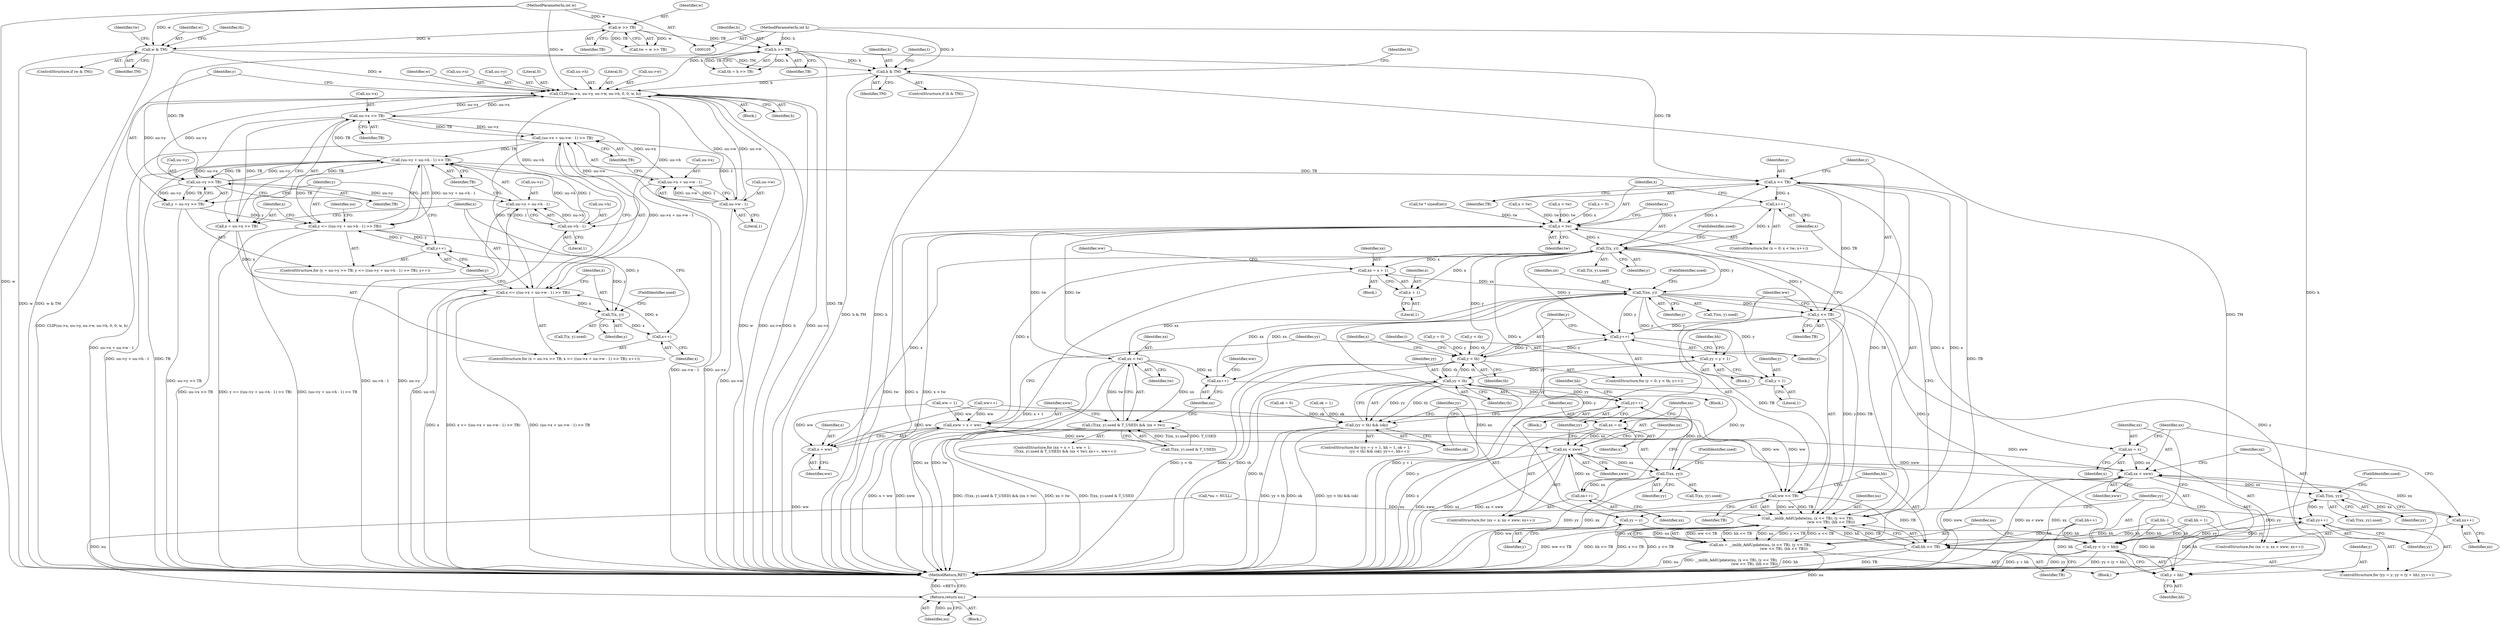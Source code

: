 digraph "0_enlightment_ce94edca1ccfbe314cb7cd9453433fad404ec7ef@pointer" {
"1000204" [label="(Call,CLIP(uu->x, uu->y, uu->w, uu->h, 0, 0, w, h))"];
"1000248" [label="(Call,uu->x >> TB)"];
"1000204" [label="(Call,CLIP(uu->x, uu->y, uu->w, uu->h, 0, 0, w, h))"];
"1000224" [label="(Call,uu->y >> TB)"];
"1000144" [label="(Call,h >> TB)"];
"1000108" [label="(MethodParameterIn,int h)"];
"1000133" [label="(Call,w >> TB)"];
"1000107" [label="(MethodParameterIn,int w)"];
"1000231" [label="(Call,(uu->y + uu->h - 1) >> TB)"];
"1000236" [label="(Call,uu->h - 1)"];
"1000255" [label="(Call,(uu->x + uu->w - 1) >> TB)"];
"1000260" [label="(Call,uu->w - 1)"];
"1000137" [label="(Call,w & TM)"];
"1000148" [label="(Call,h & TM)"];
"1000229" [label="(Call,y <= ((uu->y + uu->h - 1) >> TB))"];
"1000242" [label="(Call,y++)"];
"1000270" [label="(Call,T(x, y))"];
"1000266" [label="(Call,x++)"];
"1000253" [label="(Call,x <= ((uu->x + uu->w - 1) >> TB))"];
"1000246" [label="(Call,x = uu->x >> TB)"];
"1000256" [label="(Call,uu->x + uu->w - 1)"];
"1000621" [label="(Call,x << TB)"];
"1000489" [label="(Call,x++)"];
"1000486" [label="(Call,x < tw)"];
"1000495" [label="(Call,T(x, y))"];
"1000479" [label="(Call,y++)"];
"1000476" [label="(Call,y < th)"];
"1000553" [label="(Call,yy < th)"];
"1000552" [label="(Call,(yy < th) && (ok))"];
"1000558" [label="(Call,yy++)"];
"1000577" [label="(Call,T(xx, yy))"];
"1000570" [label="(Call,xx++)"];
"1000567" [label="(Call,xx < xww)"];
"1000605" [label="(Call,xx < xww)"];
"1000612" [label="(Call,T(xx, yy))"];
"1000598" [label="(Call,yy++)"];
"1000593" [label="(Call,yy < (y + hh))"];
"1000608" [label="(Call,xx++)"];
"1000509" [label="(Call,xx = x + 1)"];
"1000520" [label="(Call,T(xx, y))"];
"1000525" [label="(Call,xx < tw)"];
"1000517" [label="(Call,(T(xx, y).used & T_USED) && (xx < tw))"];
"1000529" [label="(Call,xx++)"];
"1000540" [label="(Call,yy = y + 1)"];
"1000542" [label="(Call,y + 1)"];
"1000590" [label="(Call,yy = y)"];
"1000595" [label="(Call,y + hh)"];
"1000624" [label="(Call,y << TB)"];
"1000619" [label="(Call,__imlib_AddUpdate(nu, (x << TB), (y << TB),\n                                         (ww << TB), (hh << TB)))"];
"1000617" [label="(Call,nu = __imlib_AddUpdate(nu, (x << TB), (y << TB),\n                                         (ww << TB), (hh << TB)))"];
"1000637" [label="(Return,return nu;)"];
"1000627" [label="(Call,ww << TB)"];
"1000630" [label="(Call,hh << TB)"];
"1000511" [label="(Call,x + 1)"];
"1000533" [label="(Call,xww = x + ww)"];
"1000535" [label="(Call,x + ww)"];
"1000564" [label="(Call,xx = x)"];
"1000602" [label="(Call,xx = x)"];
"1000232" [label="(Call,uu->y + uu->h - 1)"];
"1000222" [label="(Call,y = uu->y >> TB)"];
"1000241" [label="(Identifier,TB)"];
"1000243" [label="(Identifier,y)"];
"1000596" [label="(Identifier,y)"];
"1000254" [label="(Identifier,x)"];
"1000231" [label="(Call,(uu->y + uu->h - 1) >> TB)"];
"1000112" [label="(Call,*nu = NULL)"];
"1000541" [label="(Identifier,yy)"];
"1000498" [label="(FieldIdentifier,used)"];
"1000269" [label="(Call,T(x, y).used)"];
"1000229" [label="(Call,y <= ((uu->y + uu->h - 1) >> TB))"];
"1000603" [label="(Identifier,xx)"];
"1000568" [label="(Identifier,xx)"];
"1000482" [label="(ControlStructure,for (x = 0; x < tw; x++))"];
"1000494" [label="(Call,T(x, y).used)"];
"1000222" [label="(Call,y = uu->y >> TB)"];
"1000500" [label="(Block,)"];
"1000152" [label="(Identifier,th)"];
"1000554" [label="(Identifier,yy)"];
"1000256" [label="(Call,uu->x + uu->w - 1)"];
"1000629" [label="(Identifier,TB)"];
"1000266" [label="(Call,x++)"];
"1000147" [label="(ControlStructure,if (h & TM))"];
"1000108" [label="(MethodParameterIn,int h)"];
"1000249" [label="(Call,uu->x)"];
"1000495" [label="(Call,T(x, y))"];
"1000484" [label="(Identifier,x)"];
"1000225" [label="(Call,uu->y)"];
"1000489" [label="(Call,x++)"];
"1000133" [label="(Call,w >> TB)"];
"1000547" [label="(Identifier,hh)"];
"1000540" [label="(Call,yy = y + 1)"];
"1000544" [label="(Literal,1)"];
"1000602" [label="(Call,xx = x)"];
"1000543" [label="(Identifier,y)"];
"1000486" [label="(Call,x < tw)"];
"1000521" [label="(Identifier,xx)"];
"1000614" [label="(Identifier,yy)"];
"1000609" [label="(Identifier,xx)"];
"1000487" [label="(Identifier,x)"];
"1000507" [label="(ControlStructure,for (xx = x + 1, ww = 1;\n                       (T(xx, y).used & T_USED) && (xx < tw); xx++, ww++))"];
"1000278" [label="(Call,tw * sizeof(int))"];
"1000522" [label="(Identifier,y)"];
"1000199" [label="(Identifier,uu)"];
"1000246" [label="(Call,x = uu->x >> TB)"];
"1000605" [label="(Call,xx < xww)"];
"1000580" [label="(FieldIdentifier,used)"];
"1000518" [label="(Call,T(xx, y).used & T_USED)"];
"1000137" [label="(Call,w & TM)"];
"1000149" [label="(Identifier,h)"];
"1000618" [label="(Identifier,nu)"];
"1000567" [label="(Call,xx < xww)"];
"1000612" [label="(Call,T(xx, yy))"];
"1000134" [label="(Identifier,w)"];
"1000228" [label="(Identifier,TB)"];
"1000472" [label="(ControlStructure,for (y = 0; y < th; y++))"];
"1000628" [label="(Identifier,ww)"];
"1000478" [label="(Identifier,th)"];
"1000604" [label="(Identifier,x)"];
"1000583" [label="(Call,ok = 0)"];
"1000613" [label="(Identifier,xx)"];
"1000620" [label="(Identifier,nu)"];
"1000257" [label="(Call,uu->x)"];
"1000561" [label="(Identifier,hh)"];
"1000530" [label="(Identifier,xx)"];
"1000271" [label="(Identifier,x)"];
"1000146" [label="(Identifier,TB)"];
"1000219" [label="(Identifier,w)"];
"1000328" [label="(Call,x < tw)"];
"1000242" [label="(Call,y++)"];
"1000230" [label="(Identifier,y)"];
"1000589" [label="(ControlStructure,for (yy = y; yy < (y + hh); yy++))"];
"1000536" [label="(Identifier,x)"];
"1000245" [label="(ControlStructure,for (x = uu->x >> TB; x <= ((uu->x + uu->w - 1) >> TB); x++))"];
"1000144" [label="(Call,h >> TB)"];
"1000529" [label="(Call,xx++)"];
"1000626" [label="(Identifier,TB)"];
"1000508" [label="(Block,)"];
"1000560" [label="(Call,hh++)"];
"1000107" [label="(MethodParameterIn,int w)"];
"1000205" [label="(Call,uu->x)"];
"1000638" [label="(Identifier,nu)"];
"1000479" [label="(Call,y++)"];
"1000519" [label="(Call,T(xx, y).used)"];
"1000509" [label="(Call,xx = x + 1)"];
"1000203" [label="(Block,)"];
"1000634" [label="(Identifier,t)"];
"1000131" [label="(Call,tw = w >> TB)"];
"1000476" [label="(Call,y < th)"];
"1000555" [label="(Identifier,th)"];
"1000264" [label="(Literal,1)"];
"1000621" [label="(Call,x << TB)"];
"1000261" [label="(Call,uu->w)"];
"1000138" [label="(Identifier,w)"];
"1000607" [label="(Identifier,xww)"];
"1000473" [label="(Call,y = 0)"];
"1000617" [label="(Call,nu = __imlib_AddUpdate(nu, (x << TB), (y << TB),\n                                         (ww << TB), (hh << TB)))"];
"1000533" [label="(Call,xww = x + ww)"];
"1000143" [label="(Identifier,th)"];
"1000490" [label="(Identifier,x)"];
"1000538" [label="(ControlStructure,for (yy = y + 1, hh = 1, ok = 1;\n                        (yy < th) && (ok); yy++, hh++))"];
"1000606" [label="(Identifier,xx)"];
"1000590" [label="(Call,yy = y)"];
"1000247" [label="(Identifier,x)"];
"1000576" [label="(Call,T(xx, yy).used)"];
"1000526" [label="(Identifier,xx)"];
"1000141" [label="(Identifier,tw)"];
"1000535" [label="(Call,x + ww)"];
"1000611" [label="(Call,T(xx, yy).used)"];
"1000532" [label="(Identifier,ww)"];
"1000260" [label="(Call,uu->w - 1)"];
"1000273" [label="(FieldIdentifier,used)"];
"1000558" [label="(Call,yy++)"];
"1000139" [label="(Identifier,TM)"];
"1000630" [label="(Call,hh << TB)"];
"1000232" [label="(Call,uu->y + uu->h - 1)"];
"1000601" [label="(ControlStructure,for (xx = x; xx < xww; xx++))"];
"1000563" [label="(ControlStructure,for (xx = x; xx < xww; xx++))"];
"1000148" [label="(Call,h & TM)"];
"1000270" [label="(Call,T(x, y))"];
"1000615" [label="(FieldIdentifier,used)"];
"1000233" [label="(Call,uu->y)"];
"1000480" [label="(Identifier,y)"];
"1000565" [label="(Identifier,xx)"];
"1000542" [label="(Call,y + 1)"];
"1000632" [label="(Identifier,TB)"];
"1000520" [label="(Call,T(xx, y))"];
"1000569" [label="(Identifier,xww)"];
"1000546" [label="(Call,hh = 1)"];
"1000622" [label="(Identifier,x)"];
"1000208" [label="(Call,uu->y)"];
"1000154" [label="(Identifier,t)"];
"1000110" [label="(Block,)"];
"1000512" [label="(Identifier,x)"];
"1000566" [label="(Identifier,x)"];
"1000595" [label="(Call,y + hh)"];
"1000267" [label="(Identifier,x)"];
"1000523" [label="(FieldIdentifier,used)"];
"1000631" [label="(Identifier,hh)"];
"1000537" [label="(Identifier,ww)"];
"1000511" [label="(Call,x + 1)"];
"1000217" [label="(Literal,0)"];
"1000619" [label="(Call,__imlib_AddUpdate(nu, (x << TB), (y << TB),\n                                         (ww << TB), (hh << TB)))"];
"1000549" [label="(Call,ok = 1)"];
"1000623" [label="(Identifier,TB)"];
"1000412" [label="(Call,x < tw)"];
"1000265" [label="(Identifier,TB)"];
"1000556" [label="(Identifier,ok)"];
"1000539" [label="(Block,)"];
"1000220" [label="(Identifier,h)"];
"1000204" [label="(Call,CLIP(uu->x, uu->y, uu->w, uu->h, 0, 0, w, h))"];
"1000135" [label="(Identifier,TB)"];
"1000497" [label="(Identifier,y)"];
"1000627" [label="(Call,ww << TB)"];
"1000639" [label="(MethodReturn,RET)"];
"1000608" [label="(Call,xx++)"];
"1000272" [label="(Identifier,y)"];
"1000637" [label="(Return,return nu;)"];
"1000531" [label="(Call,ww++)"];
"1000591" [label="(Identifier,yy)"];
"1000597" [label="(Identifier,hh)"];
"1000223" [label="(Identifier,y)"];
"1000592" [label="(Identifier,y)"];
"1000237" [label="(Call,uu->h)"];
"1000593" [label="(Call,yy < (y + hh))"];
"1000525" [label="(Call,xx < tw)"];
"1000559" [label="(Identifier,yy)"];
"1000586" [label="(Call,hh--)"];
"1000598" [label="(Call,yy++)"];
"1000145" [label="(Identifier,h)"];
"1000513" [label="(Literal,1)"];
"1000214" [label="(Call,uu->h)"];
"1000218" [label="(Literal,0)"];
"1000570" [label="(Call,xx++)"];
"1000571" [label="(Identifier,xx)"];
"1000553" [label="(Call,yy < th)"];
"1000488" [label="(Identifier,tw)"];
"1000248" [label="(Call,uu->x >> TB)"];
"1000496" [label="(Identifier,x)"];
"1000527" [label="(Identifier,tw)"];
"1000286" [label="(Call,y < th)"];
"1000252" [label="(Identifier,TB)"];
"1000514" [label="(Call,ww = 1)"];
"1000517" [label="(Call,(T(xx, y).used & T_USED) && (xx < tw))"];
"1000564" [label="(Call,xx = x)"];
"1000579" [label="(Identifier,yy)"];
"1000224" [label="(Call,uu->y >> TB)"];
"1000221" [label="(ControlStructure,for (y = uu->y >> TB; y <= ((uu->y + uu->h - 1) >> TB); y++))"];
"1000557" [label="(Block,)"];
"1000594" [label="(Identifier,yy)"];
"1000150" [label="(Identifier,TM)"];
"1000136" [label="(ControlStructure,if (w & TM))"];
"1000253" [label="(Call,x <= ((uu->x + uu->w - 1) >> TB))"];
"1000236" [label="(Call,uu->h - 1)"];
"1000599" [label="(Identifier,yy)"];
"1000477" [label="(Identifier,y)"];
"1000240" [label="(Literal,1)"];
"1000510" [label="(Identifier,xx)"];
"1000483" [label="(Call,x = 0)"];
"1000142" [label="(Call,th = h >> TB)"];
"1000552" [label="(Call,(yy < th) && (ok))"];
"1000625" [label="(Identifier,y)"];
"1000578" [label="(Identifier,xx)"];
"1000515" [label="(Identifier,ww)"];
"1000528" [label="(Block,)"];
"1000534" [label="(Identifier,xww)"];
"1000255" [label="(Call,(uu->x + uu->w - 1) >> TB)"];
"1000577" [label="(Call,T(xx, yy))"];
"1000211" [label="(Call,uu->w)"];
"1000624" [label="(Call,y << TB)"];
"1000204" -> "1000203"  [label="AST: "];
"1000204" -> "1000220"  [label="CFG: "];
"1000205" -> "1000204"  [label="AST: "];
"1000208" -> "1000204"  [label="AST: "];
"1000211" -> "1000204"  [label="AST: "];
"1000214" -> "1000204"  [label="AST: "];
"1000217" -> "1000204"  [label="AST: "];
"1000218" -> "1000204"  [label="AST: "];
"1000219" -> "1000204"  [label="AST: "];
"1000220" -> "1000204"  [label="AST: "];
"1000223" -> "1000204"  [label="CFG: "];
"1000204" -> "1000639"  [label="DDG: w"];
"1000204" -> "1000639"  [label="DDG: uu->w"];
"1000204" -> "1000639"  [label="DDG: h"];
"1000204" -> "1000639"  [label="DDG: uu->x"];
"1000204" -> "1000639"  [label="DDG: CLIP(uu->x, uu->y, uu->w, uu->h, 0, 0, w, h)"];
"1000248" -> "1000204"  [label="DDG: uu->x"];
"1000224" -> "1000204"  [label="DDG: uu->y"];
"1000260" -> "1000204"  [label="DDG: uu->w"];
"1000236" -> "1000204"  [label="DDG: uu->h"];
"1000137" -> "1000204"  [label="DDG: w"];
"1000107" -> "1000204"  [label="DDG: w"];
"1000148" -> "1000204"  [label="DDG: h"];
"1000108" -> "1000204"  [label="DDG: h"];
"1000204" -> "1000224"  [label="DDG: uu->y"];
"1000204" -> "1000236"  [label="DDG: uu->h"];
"1000204" -> "1000248"  [label="DDG: uu->x"];
"1000204" -> "1000260"  [label="DDG: uu->w"];
"1000248" -> "1000246"  [label="AST: "];
"1000248" -> "1000252"  [label="CFG: "];
"1000249" -> "1000248"  [label="AST: "];
"1000252" -> "1000248"  [label="AST: "];
"1000246" -> "1000248"  [label="CFG: "];
"1000248" -> "1000246"  [label="DDG: uu->x"];
"1000248" -> "1000246"  [label="DDG: TB"];
"1000231" -> "1000248"  [label="DDG: TB"];
"1000248" -> "1000255"  [label="DDG: uu->x"];
"1000248" -> "1000255"  [label="DDG: TB"];
"1000248" -> "1000256"  [label="DDG: uu->x"];
"1000224" -> "1000222"  [label="AST: "];
"1000224" -> "1000228"  [label="CFG: "];
"1000225" -> "1000224"  [label="AST: "];
"1000228" -> "1000224"  [label="AST: "];
"1000222" -> "1000224"  [label="CFG: "];
"1000224" -> "1000222"  [label="DDG: uu->y"];
"1000224" -> "1000222"  [label="DDG: TB"];
"1000144" -> "1000224"  [label="DDG: TB"];
"1000231" -> "1000224"  [label="DDG: TB"];
"1000224" -> "1000231"  [label="DDG: uu->y"];
"1000224" -> "1000231"  [label="DDG: TB"];
"1000224" -> "1000232"  [label="DDG: uu->y"];
"1000144" -> "1000142"  [label="AST: "];
"1000144" -> "1000146"  [label="CFG: "];
"1000145" -> "1000144"  [label="AST: "];
"1000146" -> "1000144"  [label="AST: "];
"1000142" -> "1000144"  [label="CFG: "];
"1000144" -> "1000639"  [label="DDG: TB"];
"1000144" -> "1000142"  [label="DDG: h"];
"1000144" -> "1000142"  [label="DDG: TB"];
"1000108" -> "1000144"  [label="DDG: h"];
"1000133" -> "1000144"  [label="DDG: TB"];
"1000144" -> "1000148"  [label="DDG: h"];
"1000144" -> "1000621"  [label="DDG: TB"];
"1000108" -> "1000105"  [label="AST: "];
"1000108" -> "1000639"  [label="DDG: h"];
"1000108" -> "1000148"  [label="DDG: h"];
"1000133" -> "1000131"  [label="AST: "];
"1000133" -> "1000135"  [label="CFG: "];
"1000134" -> "1000133"  [label="AST: "];
"1000135" -> "1000133"  [label="AST: "];
"1000131" -> "1000133"  [label="CFG: "];
"1000133" -> "1000131"  [label="DDG: w"];
"1000133" -> "1000131"  [label="DDG: TB"];
"1000107" -> "1000133"  [label="DDG: w"];
"1000133" -> "1000137"  [label="DDG: w"];
"1000107" -> "1000105"  [label="AST: "];
"1000107" -> "1000639"  [label="DDG: w"];
"1000107" -> "1000137"  [label="DDG: w"];
"1000231" -> "1000229"  [label="AST: "];
"1000231" -> "1000241"  [label="CFG: "];
"1000232" -> "1000231"  [label="AST: "];
"1000241" -> "1000231"  [label="AST: "];
"1000229" -> "1000231"  [label="CFG: "];
"1000231" -> "1000639"  [label="DDG: uu->y + uu->h - 1"];
"1000231" -> "1000639"  [label="DDG: TB"];
"1000231" -> "1000229"  [label="DDG: uu->y + uu->h - 1"];
"1000231" -> "1000229"  [label="DDG: TB"];
"1000236" -> "1000231"  [label="DDG: uu->h"];
"1000236" -> "1000231"  [label="DDG: 1"];
"1000255" -> "1000231"  [label="DDG: TB"];
"1000231" -> "1000621"  [label="DDG: TB"];
"1000236" -> "1000232"  [label="AST: "];
"1000236" -> "1000240"  [label="CFG: "];
"1000237" -> "1000236"  [label="AST: "];
"1000240" -> "1000236"  [label="AST: "];
"1000232" -> "1000236"  [label="CFG: "];
"1000236" -> "1000639"  [label="DDG: uu->h"];
"1000236" -> "1000232"  [label="DDG: uu->h"];
"1000236" -> "1000232"  [label="DDG: 1"];
"1000255" -> "1000253"  [label="AST: "];
"1000255" -> "1000265"  [label="CFG: "];
"1000256" -> "1000255"  [label="AST: "];
"1000265" -> "1000255"  [label="AST: "];
"1000253" -> "1000255"  [label="CFG: "];
"1000255" -> "1000639"  [label="DDG: uu->x + uu->w - 1"];
"1000255" -> "1000253"  [label="DDG: uu->x + uu->w - 1"];
"1000255" -> "1000253"  [label="DDG: TB"];
"1000260" -> "1000255"  [label="DDG: uu->w"];
"1000260" -> "1000255"  [label="DDG: 1"];
"1000260" -> "1000256"  [label="AST: "];
"1000260" -> "1000264"  [label="CFG: "];
"1000261" -> "1000260"  [label="AST: "];
"1000264" -> "1000260"  [label="AST: "];
"1000256" -> "1000260"  [label="CFG: "];
"1000260" -> "1000639"  [label="DDG: uu->w"];
"1000260" -> "1000256"  [label="DDG: uu->w"];
"1000260" -> "1000256"  [label="DDG: 1"];
"1000137" -> "1000136"  [label="AST: "];
"1000137" -> "1000139"  [label="CFG: "];
"1000138" -> "1000137"  [label="AST: "];
"1000139" -> "1000137"  [label="AST: "];
"1000141" -> "1000137"  [label="CFG: "];
"1000143" -> "1000137"  [label="CFG: "];
"1000137" -> "1000639"  [label="DDG: w"];
"1000137" -> "1000639"  [label="DDG: w & TM"];
"1000137" -> "1000148"  [label="DDG: TM"];
"1000148" -> "1000147"  [label="AST: "];
"1000148" -> "1000150"  [label="CFG: "];
"1000149" -> "1000148"  [label="AST: "];
"1000150" -> "1000148"  [label="AST: "];
"1000152" -> "1000148"  [label="CFG: "];
"1000154" -> "1000148"  [label="CFG: "];
"1000148" -> "1000639"  [label="DDG: h & TM"];
"1000148" -> "1000639"  [label="DDG: h"];
"1000148" -> "1000639"  [label="DDG: TM"];
"1000229" -> "1000221"  [label="AST: "];
"1000230" -> "1000229"  [label="AST: "];
"1000247" -> "1000229"  [label="CFG: "];
"1000199" -> "1000229"  [label="CFG: "];
"1000229" -> "1000639"  [label="DDG: y <= ((uu->y + uu->h - 1) >> TB)"];
"1000229" -> "1000639"  [label="DDG: (uu->y + uu->h - 1) >> TB"];
"1000222" -> "1000229"  [label="DDG: y"];
"1000242" -> "1000229"  [label="DDG: y"];
"1000229" -> "1000242"  [label="DDG: y"];
"1000229" -> "1000270"  [label="DDG: y"];
"1000242" -> "1000221"  [label="AST: "];
"1000242" -> "1000243"  [label="CFG: "];
"1000243" -> "1000242"  [label="AST: "];
"1000230" -> "1000242"  [label="CFG: "];
"1000270" -> "1000242"  [label="DDG: y"];
"1000270" -> "1000269"  [label="AST: "];
"1000270" -> "1000272"  [label="CFG: "];
"1000271" -> "1000270"  [label="AST: "];
"1000272" -> "1000270"  [label="AST: "];
"1000273" -> "1000270"  [label="CFG: "];
"1000270" -> "1000266"  [label="DDG: x"];
"1000253" -> "1000270"  [label="DDG: x"];
"1000266" -> "1000245"  [label="AST: "];
"1000266" -> "1000267"  [label="CFG: "];
"1000267" -> "1000266"  [label="AST: "];
"1000254" -> "1000266"  [label="CFG: "];
"1000266" -> "1000253"  [label="DDG: x"];
"1000253" -> "1000245"  [label="AST: "];
"1000254" -> "1000253"  [label="AST: "];
"1000271" -> "1000253"  [label="CFG: "];
"1000243" -> "1000253"  [label="CFG: "];
"1000253" -> "1000639"  [label="DDG: x <= ((uu->x + uu->w - 1) >> TB)"];
"1000253" -> "1000639"  [label="DDG: (uu->x + uu->w - 1) >> TB"];
"1000253" -> "1000639"  [label="DDG: x"];
"1000246" -> "1000253"  [label="DDG: x"];
"1000246" -> "1000245"  [label="AST: "];
"1000247" -> "1000246"  [label="AST: "];
"1000254" -> "1000246"  [label="CFG: "];
"1000246" -> "1000639"  [label="DDG: uu->x >> TB"];
"1000257" -> "1000256"  [label="AST: "];
"1000265" -> "1000256"  [label="CFG: "];
"1000256" -> "1000639"  [label="DDG: uu->w - 1"];
"1000256" -> "1000639"  [label="DDG: uu->x"];
"1000621" -> "1000619"  [label="AST: "];
"1000621" -> "1000623"  [label="CFG: "];
"1000622" -> "1000621"  [label="AST: "];
"1000623" -> "1000621"  [label="AST: "];
"1000625" -> "1000621"  [label="CFG: "];
"1000621" -> "1000489"  [label="DDG: x"];
"1000621" -> "1000619"  [label="DDG: x"];
"1000621" -> "1000619"  [label="DDG: TB"];
"1000495" -> "1000621"  [label="DDG: x"];
"1000630" -> "1000621"  [label="DDG: TB"];
"1000621" -> "1000624"  [label="DDG: TB"];
"1000489" -> "1000482"  [label="AST: "];
"1000489" -> "1000490"  [label="CFG: "];
"1000490" -> "1000489"  [label="AST: "];
"1000487" -> "1000489"  [label="CFG: "];
"1000489" -> "1000486"  [label="DDG: x"];
"1000495" -> "1000489"  [label="DDG: x"];
"1000486" -> "1000482"  [label="AST: "];
"1000486" -> "1000488"  [label="CFG: "];
"1000487" -> "1000486"  [label="AST: "];
"1000488" -> "1000486"  [label="AST: "];
"1000496" -> "1000486"  [label="CFG: "];
"1000480" -> "1000486"  [label="CFG: "];
"1000486" -> "1000639"  [label="DDG: x < tw"];
"1000486" -> "1000639"  [label="DDG: tw"];
"1000486" -> "1000639"  [label="DDG: x"];
"1000483" -> "1000486"  [label="DDG: x"];
"1000412" -> "1000486"  [label="DDG: tw"];
"1000328" -> "1000486"  [label="DDG: tw"];
"1000525" -> "1000486"  [label="DDG: tw"];
"1000278" -> "1000486"  [label="DDG: tw"];
"1000486" -> "1000495"  [label="DDG: x"];
"1000486" -> "1000525"  [label="DDG: tw"];
"1000495" -> "1000494"  [label="AST: "];
"1000495" -> "1000497"  [label="CFG: "];
"1000496" -> "1000495"  [label="AST: "];
"1000497" -> "1000495"  [label="AST: "];
"1000498" -> "1000495"  [label="CFG: "];
"1000495" -> "1000479"  [label="DDG: y"];
"1000476" -> "1000495"  [label="DDG: y"];
"1000624" -> "1000495"  [label="DDG: y"];
"1000495" -> "1000509"  [label="DDG: x"];
"1000495" -> "1000511"  [label="DDG: x"];
"1000495" -> "1000520"  [label="DDG: y"];
"1000495" -> "1000533"  [label="DDG: x"];
"1000495" -> "1000535"  [label="DDG: x"];
"1000495" -> "1000564"  [label="DDG: x"];
"1000495" -> "1000602"  [label="DDG: x"];
"1000479" -> "1000472"  [label="AST: "];
"1000479" -> "1000480"  [label="CFG: "];
"1000480" -> "1000479"  [label="AST: "];
"1000477" -> "1000479"  [label="CFG: "];
"1000479" -> "1000476"  [label="DDG: y"];
"1000476" -> "1000479"  [label="DDG: y"];
"1000624" -> "1000479"  [label="DDG: y"];
"1000520" -> "1000479"  [label="DDG: y"];
"1000476" -> "1000472"  [label="AST: "];
"1000476" -> "1000478"  [label="CFG: "];
"1000477" -> "1000476"  [label="AST: "];
"1000478" -> "1000476"  [label="AST: "];
"1000484" -> "1000476"  [label="CFG: "];
"1000634" -> "1000476"  [label="CFG: "];
"1000476" -> "1000639"  [label="DDG: y < th"];
"1000476" -> "1000639"  [label="DDG: y"];
"1000476" -> "1000639"  [label="DDG: th"];
"1000473" -> "1000476"  [label="DDG: y"];
"1000553" -> "1000476"  [label="DDG: th"];
"1000286" -> "1000476"  [label="DDG: th"];
"1000476" -> "1000553"  [label="DDG: th"];
"1000553" -> "1000552"  [label="AST: "];
"1000553" -> "1000555"  [label="CFG: "];
"1000554" -> "1000553"  [label="AST: "];
"1000555" -> "1000553"  [label="AST: "];
"1000556" -> "1000553"  [label="CFG: "];
"1000552" -> "1000553"  [label="CFG: "];
"1000553" -> "1000639"  [label="DDG: th"];
"1000553" -> "1000552"  [label="DDG: yy"];
"1000553" -> "1000552"  [label="DDG: th"];
"1000558" -> "1000553"  [label="DDG: yy"];
"1000540" -> "1000553"  [label="DDG: yy"];
"1000553" -> "1000558"  [label="DDG: yy"];
"1000553" -> "1000577"  [label="DDG: yy"];
"1000552" -> "1000538"  [label="AST: "];
"1000552" -> "1000556"  [label="CFG: "];
"1000556" -> "1000552"  [label="AST: "];
"1000565" -> "1000552"  [label="CFG: "];
"1000591" -> "1000552"  [label="CFG: "];
"1000552" -> "1000639"  [label="DDG: yy < th"];
"1000552" -> "1000639"  [label="DDG: ok"];
"1000552" -> "1000639"  [label="DDG: (yy < th) && (ok)"];
"1000549" -> "1000552"  [label="DDG: ok"];
"1000583" -> "1000552"  [label="DDG: ok"];
"1000558" -> "1000557"  [label="AST: "];
"1000558" -> "1000559"  [label="CFG: "];
"1000559" -> "1000558"  [label="AST: "];
"1000561" -> "1000558"  [label="CFG: "];
"1000577" -> "1000558"  [label="DDG: yy"];
"1000577" -> "1000576"  [label="AST: "];
"1000577" -> "1000579"  [label="CFG: "];
"1000578" -> "1000577"  [label="AST: "];
"1000579" -> "1000577"  [label="AST: "];
"1000580" -> "1000577"  [label="CFG: "];
"1000577" -> "1000639"  [label="DDG: yy"];
"1000577" -> "1000639"  [label="DDG: xx"];
"1000577" -> "1000570"  [label="DDG: xx"];
"1000567" -> "1000577"  [label="DDG: xx"];
"1000570" -> "1000563"  [label="AST: "];
"1000570" -> "1000571"  [label="CFG: "];
"1000571" -> "1000570"  [label="AST: "];
"1000568" -> "1000570"  [label="CFG: "];
"1000570" -> "1000567"  [label="DDG: xx"];
"1000567" -> "1000563"  [label="AST: "];
"1000567" -> "1000569"  [label="CFG: "];
"1000568" -> "1000567"  [label="AST: "];
"1000569" -> "1000567"  [label="AST: "];
"1000578" -> "1000567"  [label="CFG: "];
"1000559" -> "1000567"  [label="CFG: "];
"1000567" -> "1000639"  [label="DDG: xww"];
"1000567" -> "1000639"  [label="DDG: xx"];
"1000567" -> "1000639"  [label="DDG: xx < xww"];
"1000564" -> "1000567"  [label="DDG: xx"];
"1000533" -> "1000567"  [label="DDG: xww"];
"1000567" -> "1000605"  [label="DDG: xww"];
"1000605" -> "1000601"  [label="AST: "];
"1000605" -> "1000607"  [label="CFG: "];
"1000606" -> "1000605"  [label="AST: "];
"1000607" -> "1000605"  [label="AST: "];
"1000613" -> "1000605"  [label="CFG: "];
"1000599" -> "1000605"  [label="CFG: "];
"1000605" -> "1000639"  [label="DDG: xww"];
"1000605" -> "1000639"  [label="DDG: xx < xww"];
"1000605" -> "1000639"  [label="DDG: xx"];
"1000602" -> "1000605"  [label="DDG: xx"];
"1000608" -> "1000605"  [label="DDG: xx"];
"1000533" -> "1000605"  [label="DDG: xww"];
"1000605" -> "1000612"  [label="DDG: xx"];
"1000612" -> "1000611"  [label="AST: "];
"1000612" -> "1000614"  [label="CFG: "];
"1000613" -> "1000612"  [label="AST: "];
"1000614" -> "1000612"  [label="AST: "];
"1000615" -> "1000612"  [label="CFG: "];
"1000612" -> "1000598"  [label="DDG: yy"];
"1000612" -> "1000608"  [label="DDG: xx"];
"1000593" -> "1000612"  [label="DDG: yy"];
"1000598" -> "1000589"  [label="AST: "];
"1000598" -> "1000599"  [label="CFG: "];
"1000599" -> "1000598"  [label="AST: "];
"1000594" -> "1000598"  [label="CFG: "];
"1000598" -> "1000593"  [label="DDG: yy"];
"1000593" -> "1000598"  [label="DDG: yy"];
"1000593" -> "1000589"  [label="AST: "];
"1000593" -> "1000595"  [label="CFG: "];
"1000594" -> "1000593"  [label="AST: "];
"1000595" -> "1000593"  [label="AST: "];
"1000603" -> "1000593"  [label="CFG: "];
"1000618" -> "1000593"  [label="CFG: "];
"1000593" -> "1000639"  [label="DDG: y + hh"];
"1000593" -> "1000639"  [label="DDG: yy"];
"1000593" -> "1000639"  [label="DDG: yy < (y + hh)"];
"1000590" -> "1000593"  [label="DDG: yy"];
"1000520" -> "1000593"  [label="DDG: y"];
"1000586" -> "1000593"  [label="DDG: hh"];
"1000546" -> "1000593"  [label="DDG: hh"];
"1000560" -> "1000593"  [label="DDG: hh"];
"1000608" -> "1000601"  [label="AST: "];
"1000608" -> "1000609"  [label="CFG: "];
"1000609" -> "1000608"  [label="AST: "];
"1000606" -> "1000608"  [label="CFG: "];
"1000509" -> "1000508"  [label="AST: "];
"1000509" -> "1000511"  [label="CFG: "];
"1000510" -> "1000509"  [label="AST: "];
"1000511" -> "1000509"  [label="AST: "];
"1000515" -> "1000509"  [label="CFG: "];
"1000509" -> "1000639"  [label="DDG: x + 1"];
"1000509" -> "1000520"  [label="DDG: xx"];
"1000520" -> "1000519"  [label="AST: "];
"1000520" -> "1000522"  [label="CFG: "];
"1000521" -> "1000520"  [label="AST: "];
"1000522" -> "1000520"  [label="AST: "];
"1000523" -> "1000520"  [label="CFG: "];
"1000520" -> "1000639"  [label="DDG: xx"];
"1000529" -> "1000520"  [label="DDG: xx"];
"1000520" -> "1000525"  [label="DDG: xx"];
"1000520" -> "1000529"  [label="DDG: xx"];
"1000520" -> "1000540"  [label="DDG: y"];
"1000520" -> "1000542"  [label="DDG: y"];
"1000520" -> "1000590"  [label="DDG: y"];
"1000520" -> "1000595"  [label="DDG: y"];
"1000520" -> "1000624"  [label="DDG: y"];
"1000525" -> "1000517"  [label="AST: "];
"1000525" -> "1000527"  [label="CFG: "];
"1000526" -> "1000525"  [label="AST: "];
"1000527" -> "1000525"  [label="AST: "];
"1000517" -> "1000525"  [label="CFG: "];
"1000525" -> "1000639"  [label="DDG: xx"];
"1000525" -> "1000639"  [label="DDG: tw"];
"1000525" -> "1000517"  [label="DDG: xx"];
"1000525" -> "1000517"  [label="DDG: tw"];
"1000525" -> "1000529"  [label="DDG: xx"];
"1000517" -> "1000507"  [label="AST: "];
"1000517" -> "1000518"  [label="CFG: "];
"1000518" -> "1000517"  [label="AST: "];
"1000530" -> "1000517"  [label="CFG: "];
"1000534" -> "1000517"  [label="CFG: "];
"1000517" -> "1000639"  [label="DDG: xx < tw"];
"1000517" -> "1000639"  [label="DDG: T(xx, y).used & T_USED"];
"1000517" -> "1000639"  [label="DDG: (T(xx, y).used & T_USED) && (xx < tw)"];
"1000518" -> "1000517"  [label="DDG: T(xx, y).used"];
"1000518" -> "1000517"  [label="DDG: T_USED"];
"1000529" -> "1000528"  [label="AST: "];
"1000529" -> "1000530"  [label="CFG: "];
"1000530" -> "1000529"  [label="AST: "];
"1000532" -> "1000529"  [label="CFG: "];
"1000540" -> "1000539"  [label="AST: "];
"1000540" -> "1000542"  [label="CFG: "];
"1000541" -> "1000540"  [label="AST: "];
"1000542" -> "1000540"  [label="AST: "];
"1000547" -> "1000540"  [label="CFG: "];
"1000540" -> "1000639"  [label="DDG: y + 1"];
"1000542" -> "1000544"  [label="CFG: "];
"1000543" -> "1000542"  [label="AST: "];
"1000544" -> "1000542"  [label="AST: "];
"1000542" -> "1000639"  [label="DDG: y"];
"1000590" -> "1000589"  [label="AST: "];
"1000590" -> "1000592"  [label="CFG: "];
"1000591" -> "1000590"  [label="AST: "];
"1000592" -> "1000590"  [label="AST: "];
"1000594" -> "1000590"  [label="CFG: "];
"1000595" -> "1000597"  [label="CFG: "];
"1000596" -> "1000595"  [label="AST: "];
"1000597" -> "1000595"  [label="AST: "];
"1000586" -> "1000595"  [label="DDG: hh"];
"1000546" -> "1000595"  [label="DDG: hh"];
"1000560" -> "1000595"  [label="DDG: hh"];
"1000624" -> "1000619"  [label="AST: "];
"1000624" -> "1000626"  [label="CFG: "];
"1000625" -> "1000624"  [label="AST: "];
"1000626" -> "1000624"  [label="AST: "];
"1000628" -> "1000624"  [label="CFG: "];
"1000624" -> "1000619"  [label="DDG: y"];
"1000624" -> "1000619"  [label="DDG: TB"];
"1000624" -> "1000627"  [label="DDG: TB"];
"1000619" -> "1000617"  [label="AST: "];
"1000619" -> "1000630"  [label="CFG: "];
"1000620" -> "1000619"  [label="AST: "];
"1000627" -> "1000619"  [label="AST: "];
"1000630" -> "1000619"  [label="AST: "];
"1000617" -> "1000619"  [label="CFG: "];
"1000619" -> "1000639"  [label="DDG: hh << TB"];
"1000619" -> "1000639"  [label="DDG: x << TB"];
"1000619" -> "1000639"  [label="DDG: y << TB"];
"1000619" -> "1000639"  [label="DDG: ww << TB"];
"1000619" -> "1000617"  [label="DDG: ww << TB"];
"1000619" -> "1000617"  [label="DDG: hh << TB"];
"1000619" -> "1000617"  [label="DDG: nu"];
"1000619" -> "1000617"  [label="DDG: y << TB"];
"1000619" -> "1000617"  [label="DDG: x << TB"];
"1000617" -> "1000619"  [label="DDG: nu"];
"1000112" -> "1000619"  [label="DDG: nu"];
"1000627" -> "1000619"  [label="DDG: ww"];
"1000627" -> "1000619"  [label="DDG: TB"];
"1000630" -> "1000619"  [label="DDG: hh"];
"1000630" -> "1000619"  [label="DDG: TB"];
"1000617" -> "1000500"  [label="AST: "];
"1000618" -> "1000617"  [label="AST: "];
"1000490" -> "1000617"  [label="CFG: "];
"1000617" -> "1000639"  [label="DDG: nu"];
"1000617" -> "1000639"  [label="DDG: __imlib_AddUpdate(nu, (x << TB), (y << TB),\n                                         (ww << TB), (hh << TB))"];
"1000617" -> "1000637"  [label="DDG: nu"];
"1000637" -> "1000110"  [label="AST: "];
"1000637" -> "1000638"  [label="CFG: "];
"1000638" -> "1000637"  [label="AST: "];
"1000639" -> "1000637"  [label="CFG: "];
"1000637" -> "1000639"  [label="DDG: <RET>"];
"1000638" -> "1000637"  [label="DDG: nu"];
"1000112" -> "1000637"  [label="DDG: nu"];
"1000627" -> "1000629"  [label="CFG: "];
"1000628" -> "1000627"  [label="AST: "];
"1000629" -> "1000627"  [label="AST: "];
"1000631" -> "1000627"  [label="CFG: "];
"1000627" -> "1000639"  [label="DDG: ww"];
"1000514" -> "1000627"  [label="DDG: ww"];
"1000531" -> "1000627"  [label="DDG: ww"];
"1000627" -> "1000630"  [label="DDG: TB"];
"1000630" -> "1000632"  [label="CFG: "];
"1000631" -> "1000630"  [label="AST: "];
"1000632" -> "1000630"  [label="AST: "];
"1000630" -> "1000639"  [label="DDG: TB"];
"1000630" -> "1000639"  [label="DDG: hh"];
"1000586" -> "1000630"  [label="DDG: hh"];
"1000546" -> "1000630"  [label="DDG: hh"];
"1000560" -> "1000630"  [label="DDG: hh"];
"1000511" -> "1000513"  [label="CFG: "];
"1000512" -> "1000511"  [label="AST: "];
"1000513" -> "1000511"  [label="AST: "];
"1000533" -> "1000500"  [label="AST: "];
"1000533" -> "1000535"  [label="CFG: "];
"1000534" -> "1000533"  [label="AST: "];
"1000535" -> "1000533"  [label="AST: "];
"1000541" -> "1000533"  [label="CFG: "];
"1000533" -> "1000639"  [label="DDG: xww"];
"1000533" -> "1000639"  [label="DDG: x + ww"];
"1000514" -> "1000533"  [label="DDG: ww"];
"1000531" -> "1000533"  [label="DDG: ww"];
"1000535" -> "1000537"  [label="CFG: "];
"1000536" -> "1000535"  [label="AST: "];
"1000537" -> "1000535"  [label="AST: "];
"1000535" -> "1000639"  [label="DDG: ww"];
"1000514" -> "1000535"  [label="DDG: ww"];
"1000531" -> "1000535"  [label="DDG: ww"];
"1000564" -> "1000563"  [label="AST: "];
"1000564" -> "1000566"  [label="CFG: "];
"1000565" -> "1000564"  [label="AST: "];
"1000566" -> "1000564"  [label="AST: "];
"1000568" -> "1000564"  [label="CFG: "];
"1000564" -> "1000639"  [label="DDG: x"];
"1000602" -> "1000601"  [label="AST: "];
"1000602" -> "1000604"  [label="CFG: "];
"1000603" -> "1000602"  [label="AST: "];
"1000604" -> "1000602"  [label="AST: "];
"1000606" -> "1000602"  [label="CFG: "];
"1000233" -> "1000232"  [label="AST: "];
"1000241" -> "1000232"  [label="CFG: "];
"1000232" -> "1000639"  [label="DDG: uu->h - 1"];
"1000232" -> "1000639"  [label="DDG: uu->y"];
"1000222" -> "1000221"  [label="AST: "];
"1000223" -> "1000222"  [label="AST: "];
"1000230" -> "1000222"  [label="CFG: "];
"1000222" -> "1000639"  [label="DDG: uu->y >> TB"];
}
